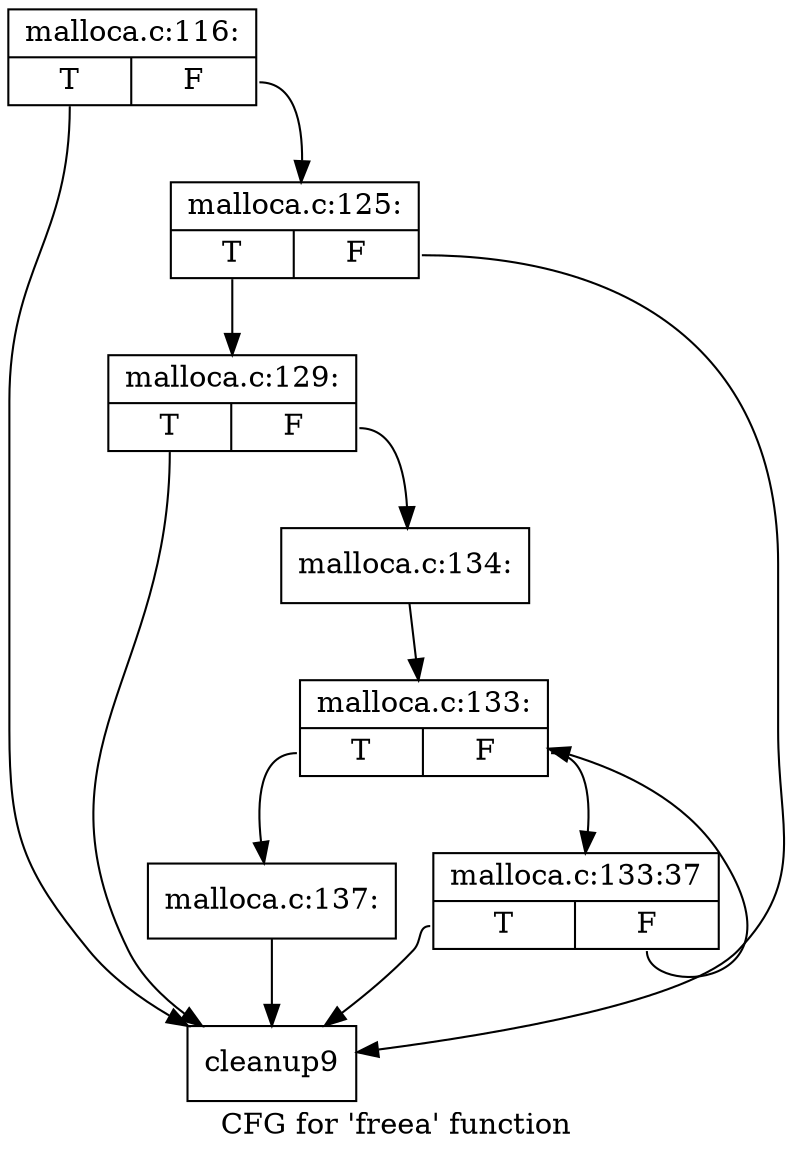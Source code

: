 digraph "CFG for 'freea' function" {
	label="CFG for 'freea' function";

	Node0xc44bf20 [shape=record,label="{malloca.c:116:|{<s0>T|<s1>F}}"];
	Node0xc44bf20:s0 -> Node0xc4632d0;
	Node0xc44bf20:s1 -> Node0xc45d800;
	Node0xc45d800 [shape=record,label="{malloca.c:125:|{<s0>T|<s1>F}}"];
	Node0xc45d800:s0 -> Node0xc39b040;
	Node0xc45d800:s1 -> Node0xc4632d0;
	Node0xc39b040 [shape=record,label="{malloca.c:129:|{<s0>T|<s1>F}}"];
	Node0xc39b040:s0 -> Node0xc4632d0;
	Node0xc39b040:s1 -> Node0xc4d0b60;
	Node0xc4d0b60 [shape=record,label="{malloca.c:134:}"];
	Node0xc4d0b60 -> Node0xc45bd80;
	Node0xc45bd80 [shape=record,label="{malloca.c:133:|{<s0>T|<s1>F}}"];
	Node0xc45bd80:s0 -> Node0xc463e60;
	Node0xc45bd80:s1 -> Node0xc4525f0;
	Node0xc463e60 [shape=record,label="{malloca.c:137:}"];
	Node0xc463e60 -> Node0xc4632d0;
	Node0xc4525f0 [shape=record,label="{malloca.c:133:37|{<s0>T|<s1>F}}"];
	Node0xc4525f0:s0 -> Node0xc4632d0;
	Node0xc4525f0:s1 -> Node0xc45bd80;
	Node0xc4632d0 [shape=record,label="{cleanup9}"];
}

